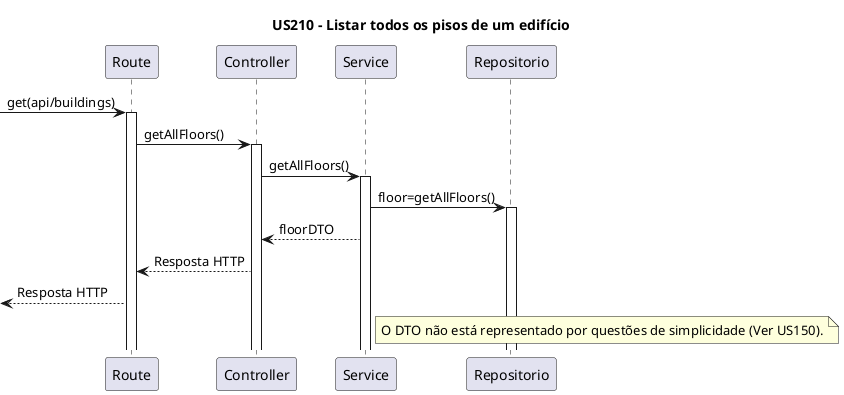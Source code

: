 @startuml
title US210 - Listar todos os pisos de um edifício

participant "Route" as Route
participant "Controller" as Controller
participant "Service" as Service
participant "Repositorio" as Repositorio

 -> Route : get(api/buildings)
activate Route
Route -> Controller : getAllFloors()
activate Controller
Controller -> Service : getAllFloors()
activate Service
Service -> Repositorio : floor=getAllFloors()
activate Repositorio
Service --> Controller : floorDTO
Controller--> Route : Resposta HTTP
<-- Route : Resposta HTTP

note right of Service
O DTO não está representado por questões de simplicidade (Ver US150).
end note
@enduml
